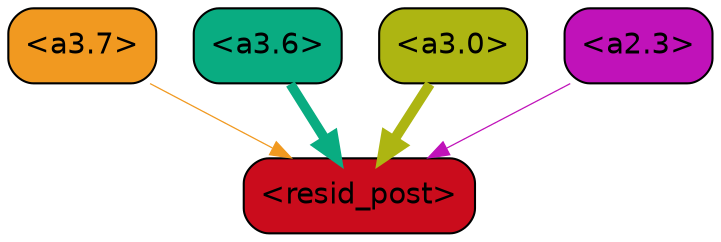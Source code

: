 strict digraph "" {
	graph [bgcolor=transparent,
		layout=dot,
		overlap=false,
		splines=true
	];
	"<a3.7>"	[color=black,
		fillcolor="#f19920",
		fontname=Helvetica,
		shape=box,
		style="filled, rounded"];
	"<resid_post>"	[color=black,
		fillcolor="#ca0c1c",
		fontname=Helvetica,
		shape=box,
		style="filled, rounded"];
	"<a3.7>" -> "<resid_post>"	[color="#f19920",
		penwidth=0.6];
	"<a3.6>"	[color=black,
		fillcolor="#09ac81",
		fontname=Helvetica,
		shape=box,
		style="filled, rounded"];
	"<a3.6>" -> "<resid_post>"	[color="#09ac81",
		penwidth=4.751592040061951];
	"<a3.0>"	[color=black,
		fillcolor="#adb512",
		fontname=Helvetica,
		shape=box,
		style="filled, rounded"];
	"<a3.0>" -> "<resid_post>"	[color="#adb512",
		penwidth=4.904066681861877];
	"<a2.3>"	[color=black,
		fillcolor="#c012b9",
		fontname=Helvetica,
		shape=box,
		style="filled, rounded"];
	"<a2.3>" -> "<resid_post>"	[color="#c012b9",
		penwidth=0.6];
}
